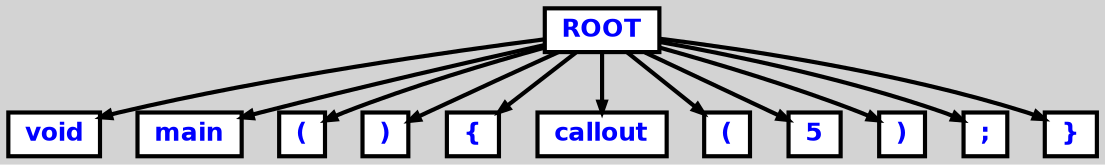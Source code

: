 digraph {

	ordering=out;
	ranksep=.4;
	bgcolor="lightgrey"; node [shape=box, fixedsize=false, fontsize=12, fontname="Helvetica-bold", fontcolor="blue"
		width=.25, height=.25, color="black", fillcolor="white", style="filled, solid, bold"];
	edge [arrowsize=.5, color="black", style="bold"]

  n0 [label="ROOT"];
  n1 [label="void"];
  n2 [label="main"];
  n3 [label="("];
  n4 [label=")"];
  n5 [label="{"];
  n6 [label="callout"];
  n7 [label="("];
  n8 [label="5"];
  n9 [label=")"];
  n10 [label=";"];
  n11 [label="}"];

  n0 -> n1 // "ROOT" -> "void"
  n0 -> n2 // "ROOT" -> "main"
  n0 -> n3 // "ROOT" -> "("
  n0 -> n4 // "ROOT" -> ")"
  n0 -> n5 // "ROOT" -> "{"
  n0 -> n6 // "ROOT" -> "callout"
  n0 -> n7 // "ROOT" -> "("
  n0 -> n8 // "ROOT" -> "5"
  n0 -> n9 // "ROOT" -> ")"
  n0 -> n10 // "ROOT" -> ";"
  n0 -> n11 // "ROOT" -> "}"

}

